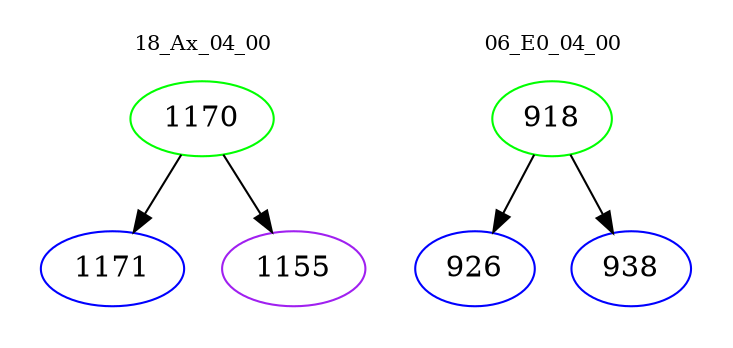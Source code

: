 digraph{
subgraph cluster_0 {
color = white
label = "18_Ax_04_00";
fontsize=10;
T0_1170 [label="1170", color="green"]
T0_1170 -> T0_1171 [color="black"]
T0_1171 [label="1171", color="blue"]
T0_1170 -> T0_1155 [color="black"]
T0_1155 [label="1155", color="purple"]
}
subgraph cluster_1 {
color = white
label = "06_E0_04_00";
fontsize=10;
T1_918 [label="918", color="green"]
T1_918 -> T1_926 [color="black"]
T1_926 [label="926", color="blue"]
T1_918 -> T1_938 [color="black"]
T1_938 [label="938", color="blue"]
}
}
